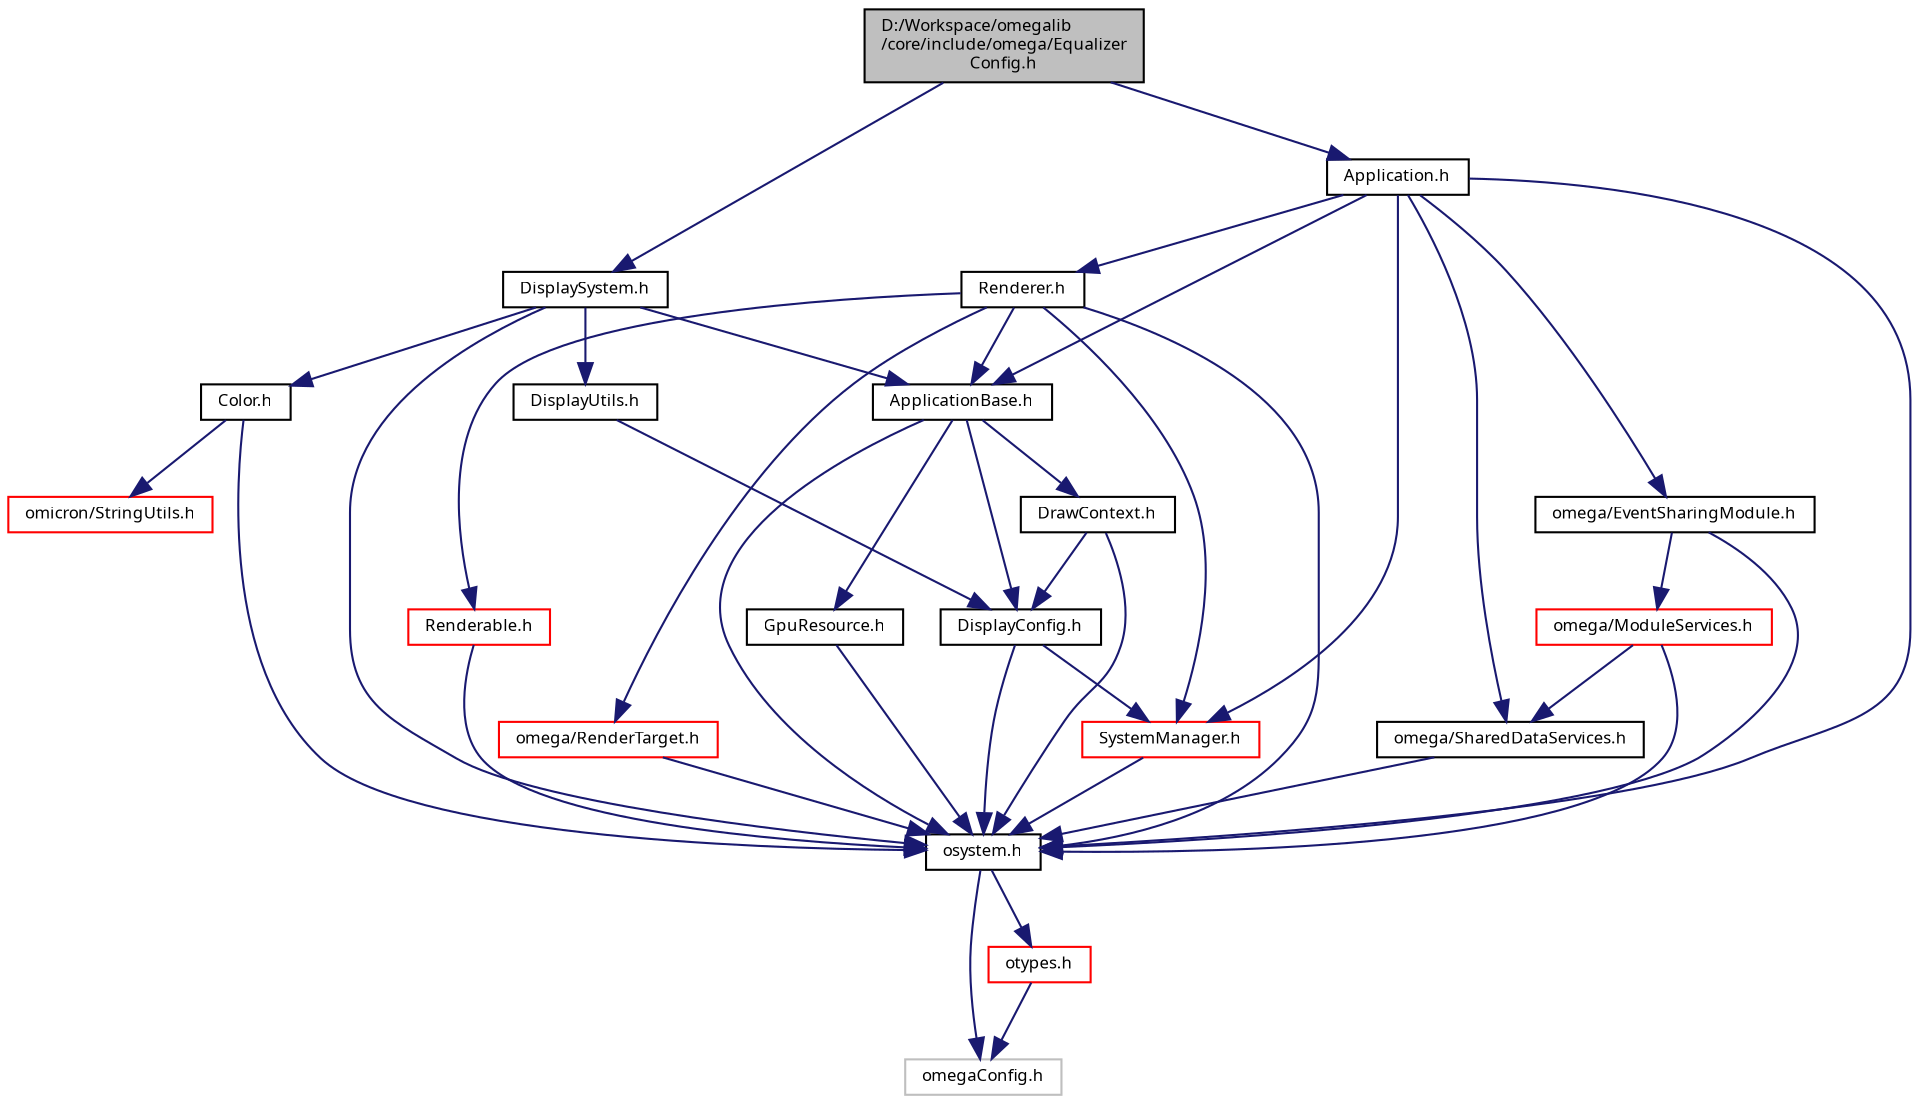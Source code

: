 digraph "D:/Workspace/omegalib/core/include/omega/EqualizerConfig.h"
{
  bgcolor="transparent";
  edge [fontname="FreeSans.ttf",fontsize="8",labelfontname="FreeSans.ttf",labelfontsize="8"];
  node [fontname="FreeSans.ttf",fontsize="8",shape=record];
  Node1 [label="D:/Workspace/omegalib\l/core/include/omega/Equalizer\lConfig.h",height=0.2,width=0.4,color="black", fillcolor="grey75", style="filled" fontcolor="black"];
  Node1 -> Node2 [color="midnightblue",fontsize="8",style="solid",fontname="FreeSans.ttf"];
  Node2 [label="DisplaySystem.h",height=0.2,width=0.4,color="black",URL="$_display_system_8h.html"];
  Node2 -> Node3 [color="midnightblue",fontsize="8",style="solid",fontname="FreeSans.ttf"];
  Node3 [label="osystem.h",height=0.2,width=0.4,color="black",URL="$include_2omega_2osystem_8h.html"];
  Node3 -> Node4 [color="midnightblue",fontsize="8",style="solid",fontname="FreeSans.ttf"];
  Node4 [label="omegaConfig.h",height=0.2,width=0.4,color="grey75"];
  Node3 -> Node5 [color="midnightblue",fontsize="8",style="solid",fontname="FreeSans.ttf"];
  Node5 [label="otypes.h",height=0.2,width=0.4,color="red",URL="$include_2omega_2otypes_8h.html"];
  Node5 -> Node4 [color="midnightblue",fontsize="8",style="solid",fontname="FreeSans.ttf"];
  Node2 -> Node6 [color="midnightblue",fontsize="8",style="solid",fontname="FreeSans.ttf"];
  Node6 [label="ApplicationBase.h",height=0.2,width=0.4,color="black",URL="$_application_base_8h.html"];
  Node6 -> Node3 [color="midnightblue",fontsize="8",style="solid",fontname="FreeSans.ttf"];
  Node6 -> Node7 [color="midnightblue",fontsize="8",style="solid",fontname="FreeSans.ttf"];
  Node7 [label="DisplayConfig.h",height=0.2,width=0.4,color="black",URL="$_display_config_8h.html"];
  Node7 -> Node3 [color="midnightblue",fontsize="8",style="solid",fontname="FreeSans.ttf"];
  Node7 -> Node8 [color="midnightblue",fontsize="8",style="solid",fontname="FreeSans.ttf"];
  Node8 [label="SystemManager.h",height=0.2,width=0.4,color="red",URL="$_system_manager_8h.html"];
  Node8 -> Node3 [color="midnightblue",fontsize="8",style="solid",fontname="FreeSans.ttf"];
  Node6 -> Node9 [color="midnightblue",fontsize="8",style="solid",fontname="FreeSans.ttf"];
  Node9 [label="GpuResource.h",height=0.2,width=0.4,color="black",URL="$_gpu_resource_8h.html"];
  Node9 -> Node3 [color="midnightblue",fontsize="8",style="solid",fontname="FreeSans.ttf"];
  Node6 -> Node10 [color="midnightblue",fontsize="8",style="solid",fontname="FreeSans.ttf"];
  Node10 [label="DrawContext.h",height=0.2,width=0.4,color="black",URL="$include_2omega_2_draw_context_8h.html"];
  Node10 -> Node3 [color="midnightblue",fontsize="8",style="solid",fontname="FreeSans.ttf"];
  Node10 -> Node7 [color="midnightblue",fontsize="8",style="solid",fontname="FreeSans.ttf"];
  Node2 -> Node11 [color="midnightblue",fontsize="8",style="solid",fontname="FreeSans.ttf"];
  Node11 [label="Color.h",height=0.2,width=0.4,color="black",URL="$_color_8h.html"];
  Node11 -> Node3 [color="midnightblue",fontsize="8",style="solid",fontname="FreeSans.ttf"];
  Node11 -> Node12 [color="midnightblue",fontsize="8",style="solid",fontname="FreeSans.ttf"];
  Node12 [label="omicron/StringUtils.h",height=0.2,width=0.4,color="red",URL="$_string_utils_8h.html"];
  Node2 -> Node13 [color="midnightblue",fontsize="8",style="solid",fontname="FreeSans.ttf"];
  Node13 [label="DisplayUtils.h",height=0.2,width=0.4,color="black",URL="$_display_utils_8h.html"];
  Node13 -> Node7 [color="midnightblue",fontsize="8",style="solid",fontname="FreeSans.ttf"];
  Node1 -> Node14 [color="midnightblue",fontsize="8",style="solid",fontname="FreeSans.ttf"];
  Node14 [label="Application.h",height=0.2,width=0.4,color="black",URL="$_application_8h.html"];
  Node14 -> Node3 [color="midnightblue",fontsize="8",style="solid",fontname="FreeSans.ttf"];
  Node14 -> Node15 [color="midnightblue",fontsize="8",style="solid",fontname="FreeSans.ttf"];
  Node15 [label="Renderer.h",height=0.2,width=0.4,color="black",URL="$_renderer_8h.html"];
  Node15 -> Node3 [color="midnightblue",fontsize="8",style="solid",fontname="FreeSans.ttf"];
  Node15 -> Node16 [color="midnightblue",fontsize="8",style="solid",fontname="FreeSans.ttf"];
  Node16 [label="Renderable.h",height=0.2,width=0.4,color="red",URL="$_renderable_8h.html"];
  Node16 -> Node3 [color="midnightblue",fontsize="8",style="solid",fontname="FreeSans.ttf"];
  Node15 -> Node6 [color="midnightblue",fontsize="8",style="solid",fontname="FreeSans.ttf"];
  Node15 -> Node8 [color="midnightblue",fontsize="8",style="solid",fontname="FreeSans.ttf"];
  Node15 -> Node17 [color="midnightblue",fontsize="8",style="solid",fontname="FreeSans.ttf"];
  Node17 [label="omega/RenderTarget.h",height=0.2,width=0.4,color="red",URL="$_render_target_8h.html"];
  Node17 -> Node3 [color="midnightblue",fontsize="8",style="solid",fontname="FreeSans.ttf"];
  Node14 -> Node6 [color="midnightblue",fontsize="8",style="solid",fontname="FreeSans.ttf"];
  Node14 -> Node8 [color="midnightblue",fontsize="8",style="solid",fontname="FreeSans.ttf"];
  Node14 -> Node18 [color="midnightblue",fontsize="8",style="solid",fontname="FreeSans.ttf"];
  Node18 [label="omega/SharedDataServices.h",height=0.2,width=0.4,color="black",URL="$_shared_data_services_8h.html"];
  Node18 -> Node3 [color="midnightblue",fontsize="8",style="solid",fontname="FreeSans.ttf"];
  Node14 -> Node19 [color="midnightblue",fontsize="8",style="solid",fontname="FreeSans.ttf"];
  Node19 [label="omega/EventSharingModule.h",height=0.2,width=0.4,color="black",URL="$_event_sharing_module_8h.html"];
  Node19 -> Node3 [color="midnightblue",fontsize="8",style="solid",fontname="FreeSans.ttf"];
  Node19 -> Node20 [color="midnightblue",fontsize="8",style="solid",fontname="FreeSans.ttf"];
  Node20 [label="omega/ModuleServices.h",height=0.2,width=0.4,color="red",URL="$_module_services_8h.html"];
  Node20 -> Node3 [color="midnightblue",fontsize="8",style="solid",fontname="FreeSans.ttf"];
  Node20 -> Node18 [color="midnightblue",fontsize="8",style="solid",fontname="FreeSans.ttf"];
}
